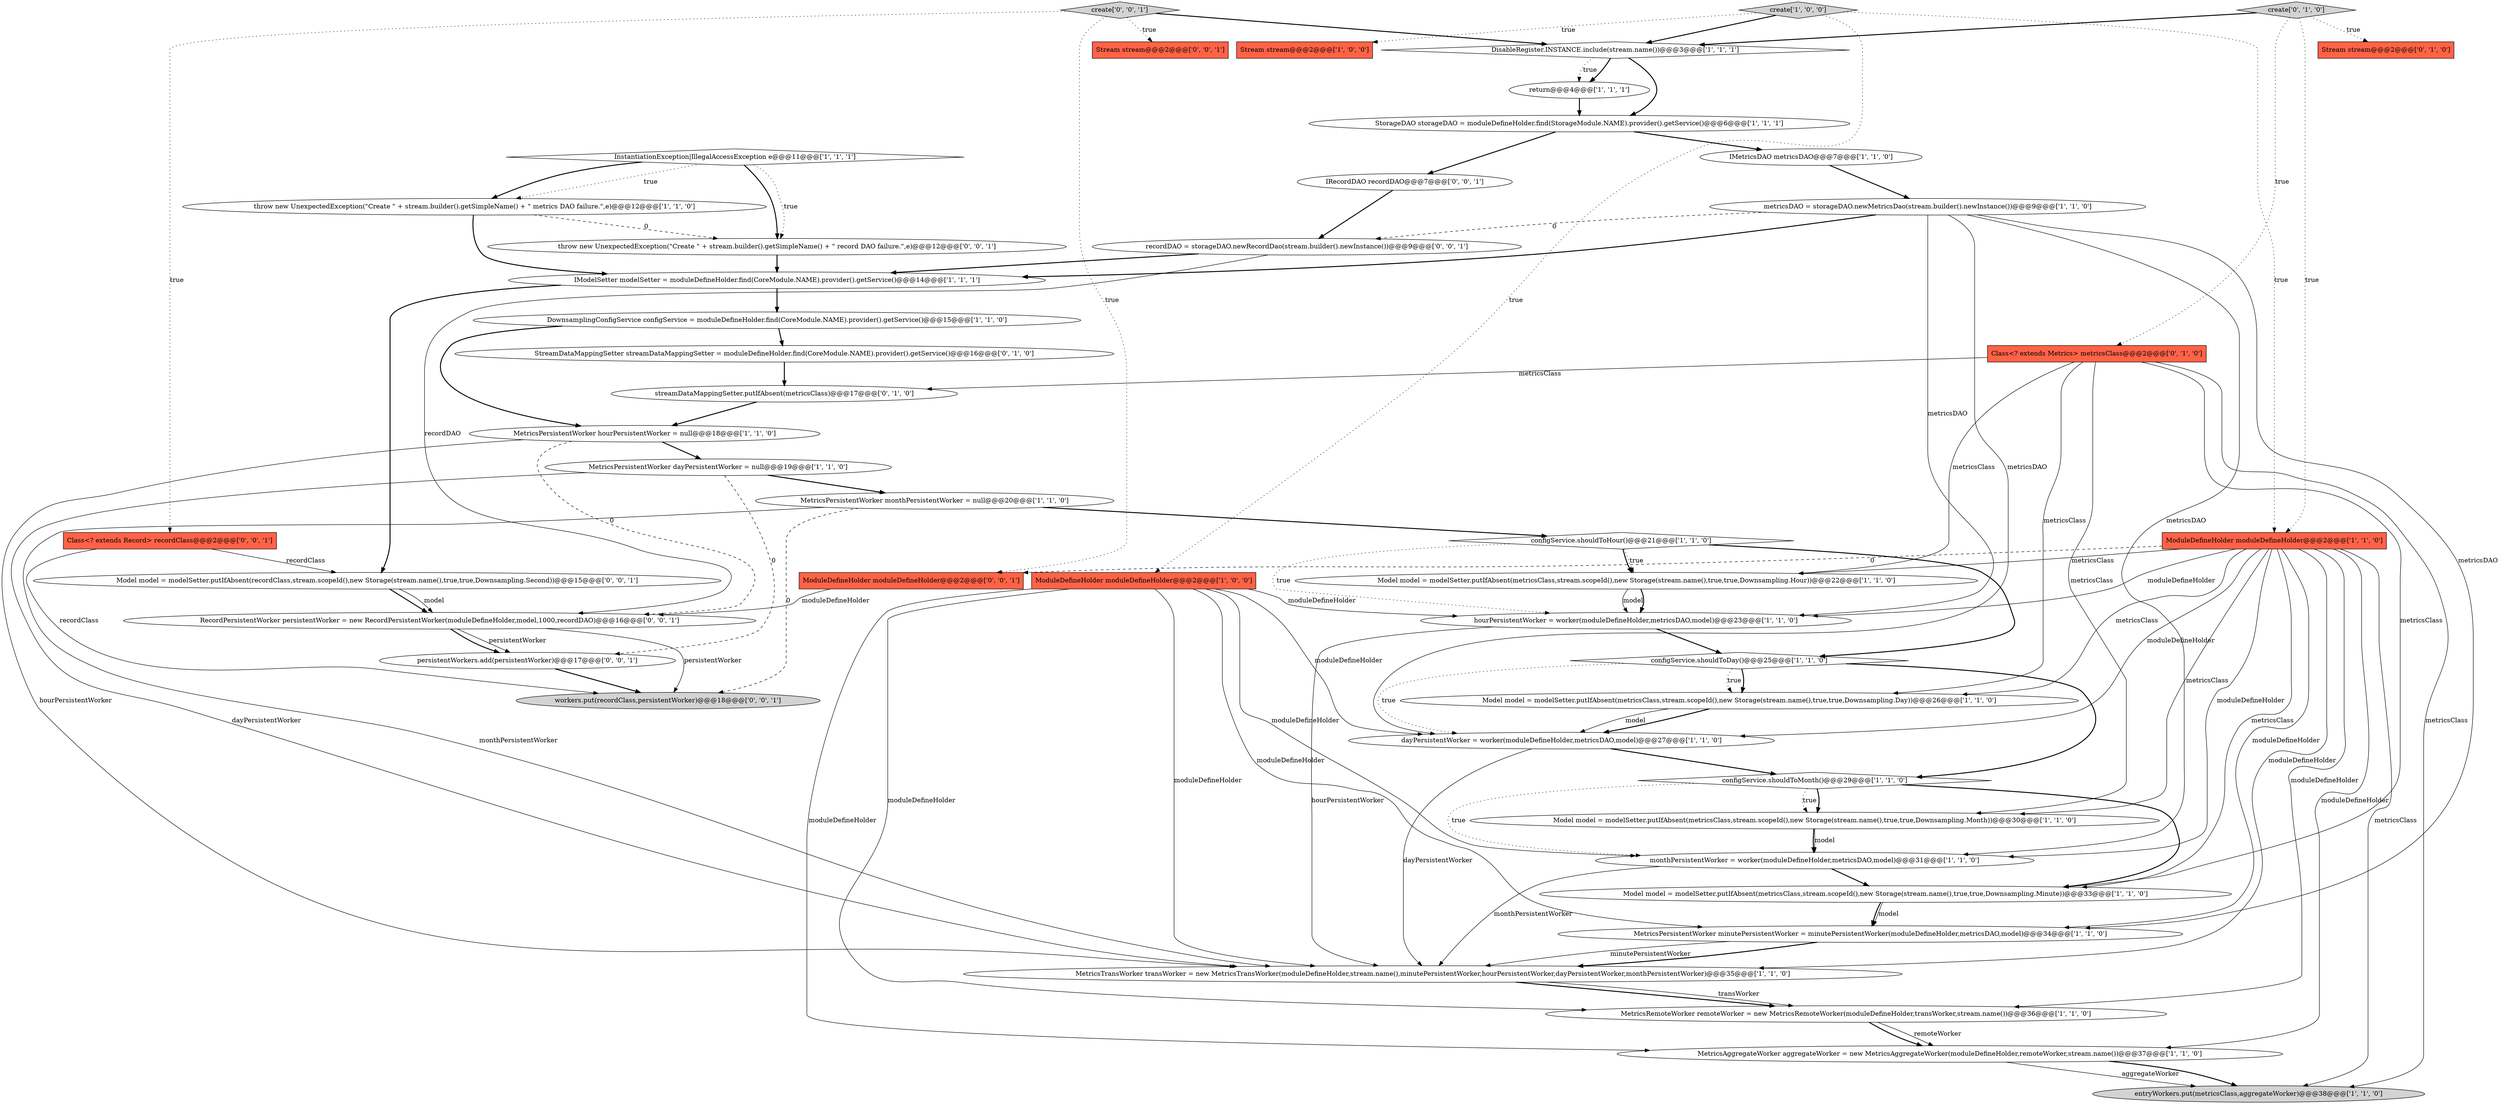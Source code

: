 digraph {
43 [style = filled, label = "IRecordDAO recordDAO@@@7@@@['0', '0', '1']", fillcolor = white, shape = ellipse image = "AAA0AAABBB3BBB"];
22 [style = filled, label = "MetricsTransWorker transWorker = new MetricsTransWorker(moduleDefineHolder,stream.name(),minutePersistentWorker,hourPersistentWorker,dayPersistentWorker,monthPersistentWorker)@@@35@@@['1', '1', '0']", fillcolor = white, shape = ellipse image = "AAA0AAABBB1BBB"];
35 [style = filled, label = "Class<? extends Metrics> metricsClass@@@2@@@['0', '1', '0']", fillcolor = tomato, shape = box image = "AAA0AAABBB2BBB"];
28 [style = filled, label = "MetricsPersistentWorker dayPersistentWorker = null@@@19@@@['1', '1', '0']", fillcolor = white, shape = ellipse image = "AAA0AAABBB1BBB"];
4 [style = filled, label = "IModelSetter modelSetter = moduleDefineHolder.find(CoreModule.NAME).provider().getService()@@@14@@@['1', '1', '1']", fillcolor = white, shape = ellipse image = "AAA0AAABBB1BBB"];
30 [style = filled, label = "monthPersistentWorker = worker(moduleDefineHolder,metricsDAO,model)@@@31@@@['1', '1', '0']", fillcolor = white, shape = ellipse image = "AAA0AAABBB1BBB"];
14 [style = filled, label = "metricsDAO = storageDAO.newMetricsDao(stream.builder().newInstance())@@@9@@@['1', '1', '0']", fillcolor = white, shape = ellipse image = "AAA0AAABBB1BBB"];
36 [style = filled, label = "persistentWorkers.add(persistentWorker)@@@17@@@['0', '0', '1']", fillcolor = white, shape = ellipse image = "AAA0AAABBB3BBB"];
2 [style = filled, label = "MetricsAggregateWorker aggregateWorker = new MetricsAggregateWorker(moduleDefineHolder,remoteWorker,stream.name())@@@37@@@['1', '1', '0']", fillcolor = white, shape = ellipse image = "AAA0AAABBB1BBB"];
19 [style = filled, label = "ModuleDefineHolder moduleDefineHolder@@@2@@@['1', '1', '0']", fillcolor = tomato, shape = box image = "AAA0AAABBB1BBB"];
33 [style = filled, label = "StreamDataMappingSetter streamDataMappingSetter = moduleDefineHolder.find(CoreModule.NAME).provider().getService()@@@16@@@['0', '1', '0']", fillcolor = white, shape = ellipse image = "AAA1AAABBB2BBB"];
42 [style = filled, label = "workers.put(recordClass,persistentWorker)@@@18@@@['0', '0', '1']", fillcolor = lightgray, shape = ellipse image = "AAA0AAABBB3BBB"];
20 [style = filled, label = "hourPersistentWorker = worker(moduleDefineHolder,metricsDAO,model)@@@23@@@['1', '1', '0']", fillcolor = white, shape = ellipse image = "AAA0AAABBB1BBB"];
25 [style = filled, label = "InstantiationException|IllegalAccessException e@@@11@@@['1', '1', '1']", fillcolor = white, shape = diamond image = "AAA0AAABBB1BBB"];
39 [style = filled, label = "Stream stream@@@2@@@['0', '0', '1']", fillcolor = tomato, shape = box image = "AAA0AAABBB3BBB"];
46 [style = filled, label = "ModuleDefineHolder moduleDefineHolder@@@2@@@['0', '0', '1']", fillcolor = tomato, shape = box image = "AAA0AAABBB3BBB"];
15 [style = filled, label = "MetricsPersistentWorker monthPersistentWorker = null@@@20@@@['1', '1', '0']", fillcolor = white, shape = ellipse image = "AAA0AAABBB1BBB"];
6 [style = filled, label = "dayPersistentWorker = worker(moduleDefineHolder,metricsDAO,model)@@@27@@@['1', '1', '0']", fillcolor = white, shape = ellipse image = "AAA0AAABBB1BBB"];
8 [style = filled, label = "MetricsPersistentWorker minutePersistentWorker = minutePersistentWorker(moduleDefineHolder,metricsDAO,model)@@@34@@@['1', '1', '0']", fillcolor = white, shape = ellipse image = "AAA0AAABBB1BBB"];
34 [style = filled, label = "streamDataMappingSetter.putIfAbsent(metricsClass)@@@17@@@['0', '1', '0']", fillcolor = white, shape = ellipse image = "AAA1AAABBB2BBB"];
16 [style = filled, label = "configService.shouldToHour()@@@21@@@['1', '1', '0']", fillcolor = white, shape = diamond image = "AAA0AAABBB1BBB"];
21 [style = filled, label = "create['1', '0', '0']", fillcolor = lightgray, shape = diamond image = "AAA0AAABBB1BBB"];
18 [style = filled, label = "Model model = modelSetter.putIfAbsent(metricsClass,stream.scopeId(),new Storage(stream.name(),true,true,Downsampling.Minute))@@@33@@@['1', '1', '0']", fillcolor = white, shape = ellipse image = "AAA0AAABBB1BBB"];
41 [style = filled, label = "Class<? extends Record> recordClass@@@2@@@['0', '0', '1']", fillcolor = tomato, shape = box image = "AAA0AAABBB3BBB"];
27 [style = filled, label = "Model model = modelSetter.putIfAbsent(metricsClass,stream.scopeId(),new Storage(stream.name(),true,true,Downsampling.Day))@@@26@@@['1', '1', '0']", fillcolor = white, shape = ellipse image = "AAA0AAABBB1BBB"];
0 [style = filled, label = "entryWorkers.put(metricsClass,aggregateWorker)@@@38@@@['1', '1', '0']", fillcolor = lightgray, shape = ellipse image = "AAA0AAABBB1BBB"];
32 [style = filled, label = "Stream stream@@@2@@@['0', '1', '0']", fillcolor = tomato, shape = box image = "AAA0AAABBB2BBB"];
24 [style = filled, label = "IMetricsDAO metricsDAO@@@7@@@['1', '1', '0']", fillcolor = white, shape = ellipse image = "AAA0AAABBB1BBB"];
38 [style = filled, label = "recordDAO = storageDAO.newRecordDao(stream.builder().newInstance())@@@9@@@['0', '0', '1']", fillcolor = white, shape = ellipse image = "AAA0AAABBB3BBB"];
17 [style = filled, label = "configService.shouldToDay()@@@25@@@['1', '1', '0']", fillcolor = white, shape = diamond image = "AAA0AAABBB1BBB"];
37 [style = filled, label = "create['0', '0', '1']", fillcolor = lightgray, shape = diamond image = "AAA0AAABBB3BBB"];
40 [style = filled, label = "RecordPersistentWorker persistentWorker = new RecordPersistentWorker(moduleDefineHolder,model,1000,recordDAO)@@@16@@@['0', '0', '1']", fillcolor = white, shape = ellipse image = "AAA0AAABBB3BBB"];
5 [style = filled, label = "Model model = modelSetter.putIfAbsent(metricsClass,stream.scopeId(),new Storage(stream.name(),true,true,Downsampling.Month))@@@30@@@['1', '1', '0']", fillcolor = white, shape = ellipse image = "AAA0AAABBB1BBB"];
29 [style = filled, label = "configService.shouldToMonth()@@@29@@@['1', '1', '0']", fillcolor = white, shape = diamond image = "AAA0AAABBB1BBB"];
7 [style = filled, label = "DisableRegister.INSTANCE.include(stream.name())@@@3@@@['1', '1', '1']", fillcolor = white, shape = diamond image = "AAA0AAABBB1BBB"];
44 [style = filled, label = "Model model = modelSetter.putIfAbsent(recordClass,stream.scopeId(),new Storage(stream.name(),true,true,Downsampling.Second))@@@15@@@['0', '0', '1']", fillcolor = white, shape = ellipse image = "AAA0AAABBB3BBB"];
10 [style = filled, label = "MetricsPersistentWorker hourPersistentWorker = null@@@18@@@['1', '1', '0']", fillcolor = white, shape = ellipse image = "AAA0AAABBB1BBB"];
23 [style = filled, label = "DownsamplingConfigService configService = moduleDefineHolder.find(CoreModule.NAME).provider().getService()@@@15@@@['1', '1', '0']", fillcolor = white, shape = ellipse image = "AAA0AAABBB1BBB"];
3 [style = filled, label = "Stream stream@@@2@@@['1', '0', '0']", fillcolor = tomato, shape = box image = "AAA0AAABBB1BBB"];
1 [style = filled, label = "MetricsRemoteWorker remoteWorker = new MetricsRemoteWorker(moduleDefineHolder,transWorker,stream.name())@@@36@@@['1', '1', '0']", fillcolor = white, shape = ellipse image = "AAA0AAABBB1BBB"];
9 [style = filled, label = "throw new UnexpectedException(\"Create \" + stream.builder().getSimpleName() + \" metrics DAO failure.\",e)@@@12@@@['1', '1', '0']", fillcolor = white, shape = ellipse image = "AAA0AAABBB1BBB"];
11 [style = filled, label = "StorageDAO storageDAO = moduleDefineHolder.find(StorageModule.NAME).provider().getService()@@@6@@@['1', '1', '1']", fillcolor = white, shape = ellipse image = "AAA0AAABBB1BBB"];
45 [style = filled, label = "throw new UnexpectedException(\"Create \" + stream.builder().getSimpleName() + \" record DAO failure.\",e)@@@12@@@['0', '0', '1']", fillcolor = white, shape = ellipse image = "AAA0AAABBB3BBB"];
13 [style = filled, label = "return@@@4@@@['1', '1', '1']", fillcolor = white, shape = ellipse image = "AAA0AAABBB1BBB"];
31 [style = filled, label = "create['0', '1', '0']", fillcolor = lightgray, shape = diamond image = "AAA0AAABBB2BBB"];
12 [style = filled, label = "ModuleDefineHolder moduleDefineHolder@@@2@@@['1', '0', '0']", fillcolor = tomato, shape = box image = "AAA0AAABBB1BBB"];
26 [style = filled, label = "Model model = modelSetter.putIfAbsent(metricsClass,stream.scopeId(),new Storage(stream.name(),true,true,Downsampling.Hour))@@@22@@@['1', '1', '0']", fillcolor = white, shape = ellipse image = "AAA0AAABBB1BBB"];
37->7 [style = bold, label=""];
40->42 [style = solid, label="persistentWorker"];
25->9 [style = dotted, label="true"];
16->20 [style = dotted, label="true"];
36->42 [style = bold, label=""];
35->5 [style = solid, label="metricsClass"];
8->22 [style = solid, label="minutePersistentWorker"];
19->8 [style = solid, label="moduleDefineHolder"];
23->10 [style = bold, label=""];
35->27 [style = solid, label="metricsClass"];
37->46 [style = dotted, label="true"];
14->8 [style = solid, label="metricsDAO"];
33->34 [style = bold, label=""];
10->28 [style = bold, label=""];
7->11 [style = bold, label=""];
38->40 [style = solid, label="recordDAO"];
7->13 [style = bold, label=""];
31->19 [style = dotted, label="true"];
13->11 [style = bold, label=""];
35->18 [style = solid, label="metricsClass"];
40->36 [style = solid, label="persistentWorker"];
34->10 [style = bold, label=""];
12->22 [style = solid, label="moduleDefineHolder"];
1->2 [style = solid, label="remoteWorker"];
15->16 [style = bold, label=""];
15->42 [style = dashed, label="0"];
4->23 [style = bold, label=""];
31->32 [style = dotted, label="true"];
5->30 [style = solid, label="model"];
20->17 [style = bold, label=""];
2->0 [style = solid, label="aggregateWorker"];
24->14 [style = bold, label=""];
28->22 [style = solid, label="dayPersistentWorker"];
27->6 [style = solid, label="model"];
1->2 [style = bold, label=""];
19->30 [style = solid, label="moduleDefineHolder"];
35->34 [style = solid, label="metricsClass"];
19->26 [style = solid, label="metricsClass"];
26->20 [style = solid, label="model"];
17->27 [style = bold, label=""];
20->22 [style = solid, label="hourPersistentWorker"];
11->43 [style = bold, label=""];
38->4 [style = bold, label=""];
23->33 [style = bold, label=""];
7->13 [style = dotted, label="true"];
29->5 [style = bold, label=""];
31->35 [style = dotted, label="true"];
9->45 [style = dashed, label="0"];
6->29 [style = bold, label=""];
37->41 [style = dotted, label="true"];
12->2 [style = solid, label="moduleDefineHolder"];
8->22 [style = bold, label=""];
25->45 [style = bold, label=""];
41->42 [style = solid, label="recordClass"];
25->9 [style = bold, label=""];
19->1 [style = solid, label="moduleDefineHolder"];
18->8 [style = bold, label=""];
16->26 [style = dotted, label="true"];
22->1 [style = bold, label=""];
19->46 [style = dashed, label="0"];
12->20 [style = solid, label="moduleDefineHolder"];
45->4 [style = bold, label=""];
44->40 [style = bold, label=""];
22->1 [style = solid, label="transWorker"];
28->36 [style = dashed, label="0"];
29->5 [style = dotted, label="true"];
9->4 [style = bold, label=""];
6->22 [style = solid, label="dayPersistentWorker"];
30->18 [style = bold, label=""];
12->8 [style = solid, label="moduleDefineHolder"];
26->20 [style = bold, label=""];
37->39 [style = dotted, label="true"];
21->3 [style = dotted, label="true"];
14->20 [style = solid, label="metricsDAO"];
11->24 [style = bold, label=""];
35->0 [style = solid, label="metricsClass"];
28->15 [style = bold, label=""];
19->22 [style = solid, label="moduleDefineHolder"];
12->6 [style = solid, label="moduleDefineHolder"];
18->8 [style = solid, label="model"];
19->18 [style = solid, label="metricsClass"];
41->44 [style = solid, label="recordClass"];
19->20 [style = solid, label="moduleDefineHolder"];
29->30 [style = dotted, label="true"];
21->7 [style = bold, label=""];
19->6 [style = solid, label="moduleDefineHolder"];
27->6 [style = bold, label=""];
2->0 [style = bold, label=""];
16->17 [style = bold, label=""];
25->45 [style = dotted, label="true"];
44->40 [style = solid, label="model"];
29->18 [style = bold, label=""];
14->6 [style = solid, label="metricsDAO"];
17->29 [style = bold, label=""];
14->38 [style = dashed, label="0"];
19->5 [style = solid, label="metricsClass"];
46->40 [style = solid, label="moduleDefineHolder"];
15->22 [style = solid, label="monthPersistentWorker"];
16->26 [style = bold, label=""];
35->26 [style = solid, label="metricsClass"];
10->22 [style = solid, label="hourPersistentWorker"];
40->36 [style = bold, label=""];
12->1 [style = solid, label="moduleDefineHolder"];
14->30 [style = solid, label="metricsDAO"];
10->40 [style = dashed, label="0"];
19->2 [style = solid, label="moduleDefineHolder"];
30->22 [style = solid, label="monthPersistentWorker"];
12->30 [style = solid, label="moduleDefineHolder"];
5->30 [style = bold, label=""];
21->19 [style = dotted, label="true"];
17->6 [style = dotted, label="true"];
17->27 [style = dotted, label="true"];
19->0 [style = solid, label="metricsClass"];
19->27 [style = solid, label="metricsClass"];
14->4 [style = bold, label=""];
21->12 [style = dotted, label="true"];
43->38 [style = bold, label=""];
31->7 [style = bold, label=""];
4->44 [style = bold, label=""];
}
